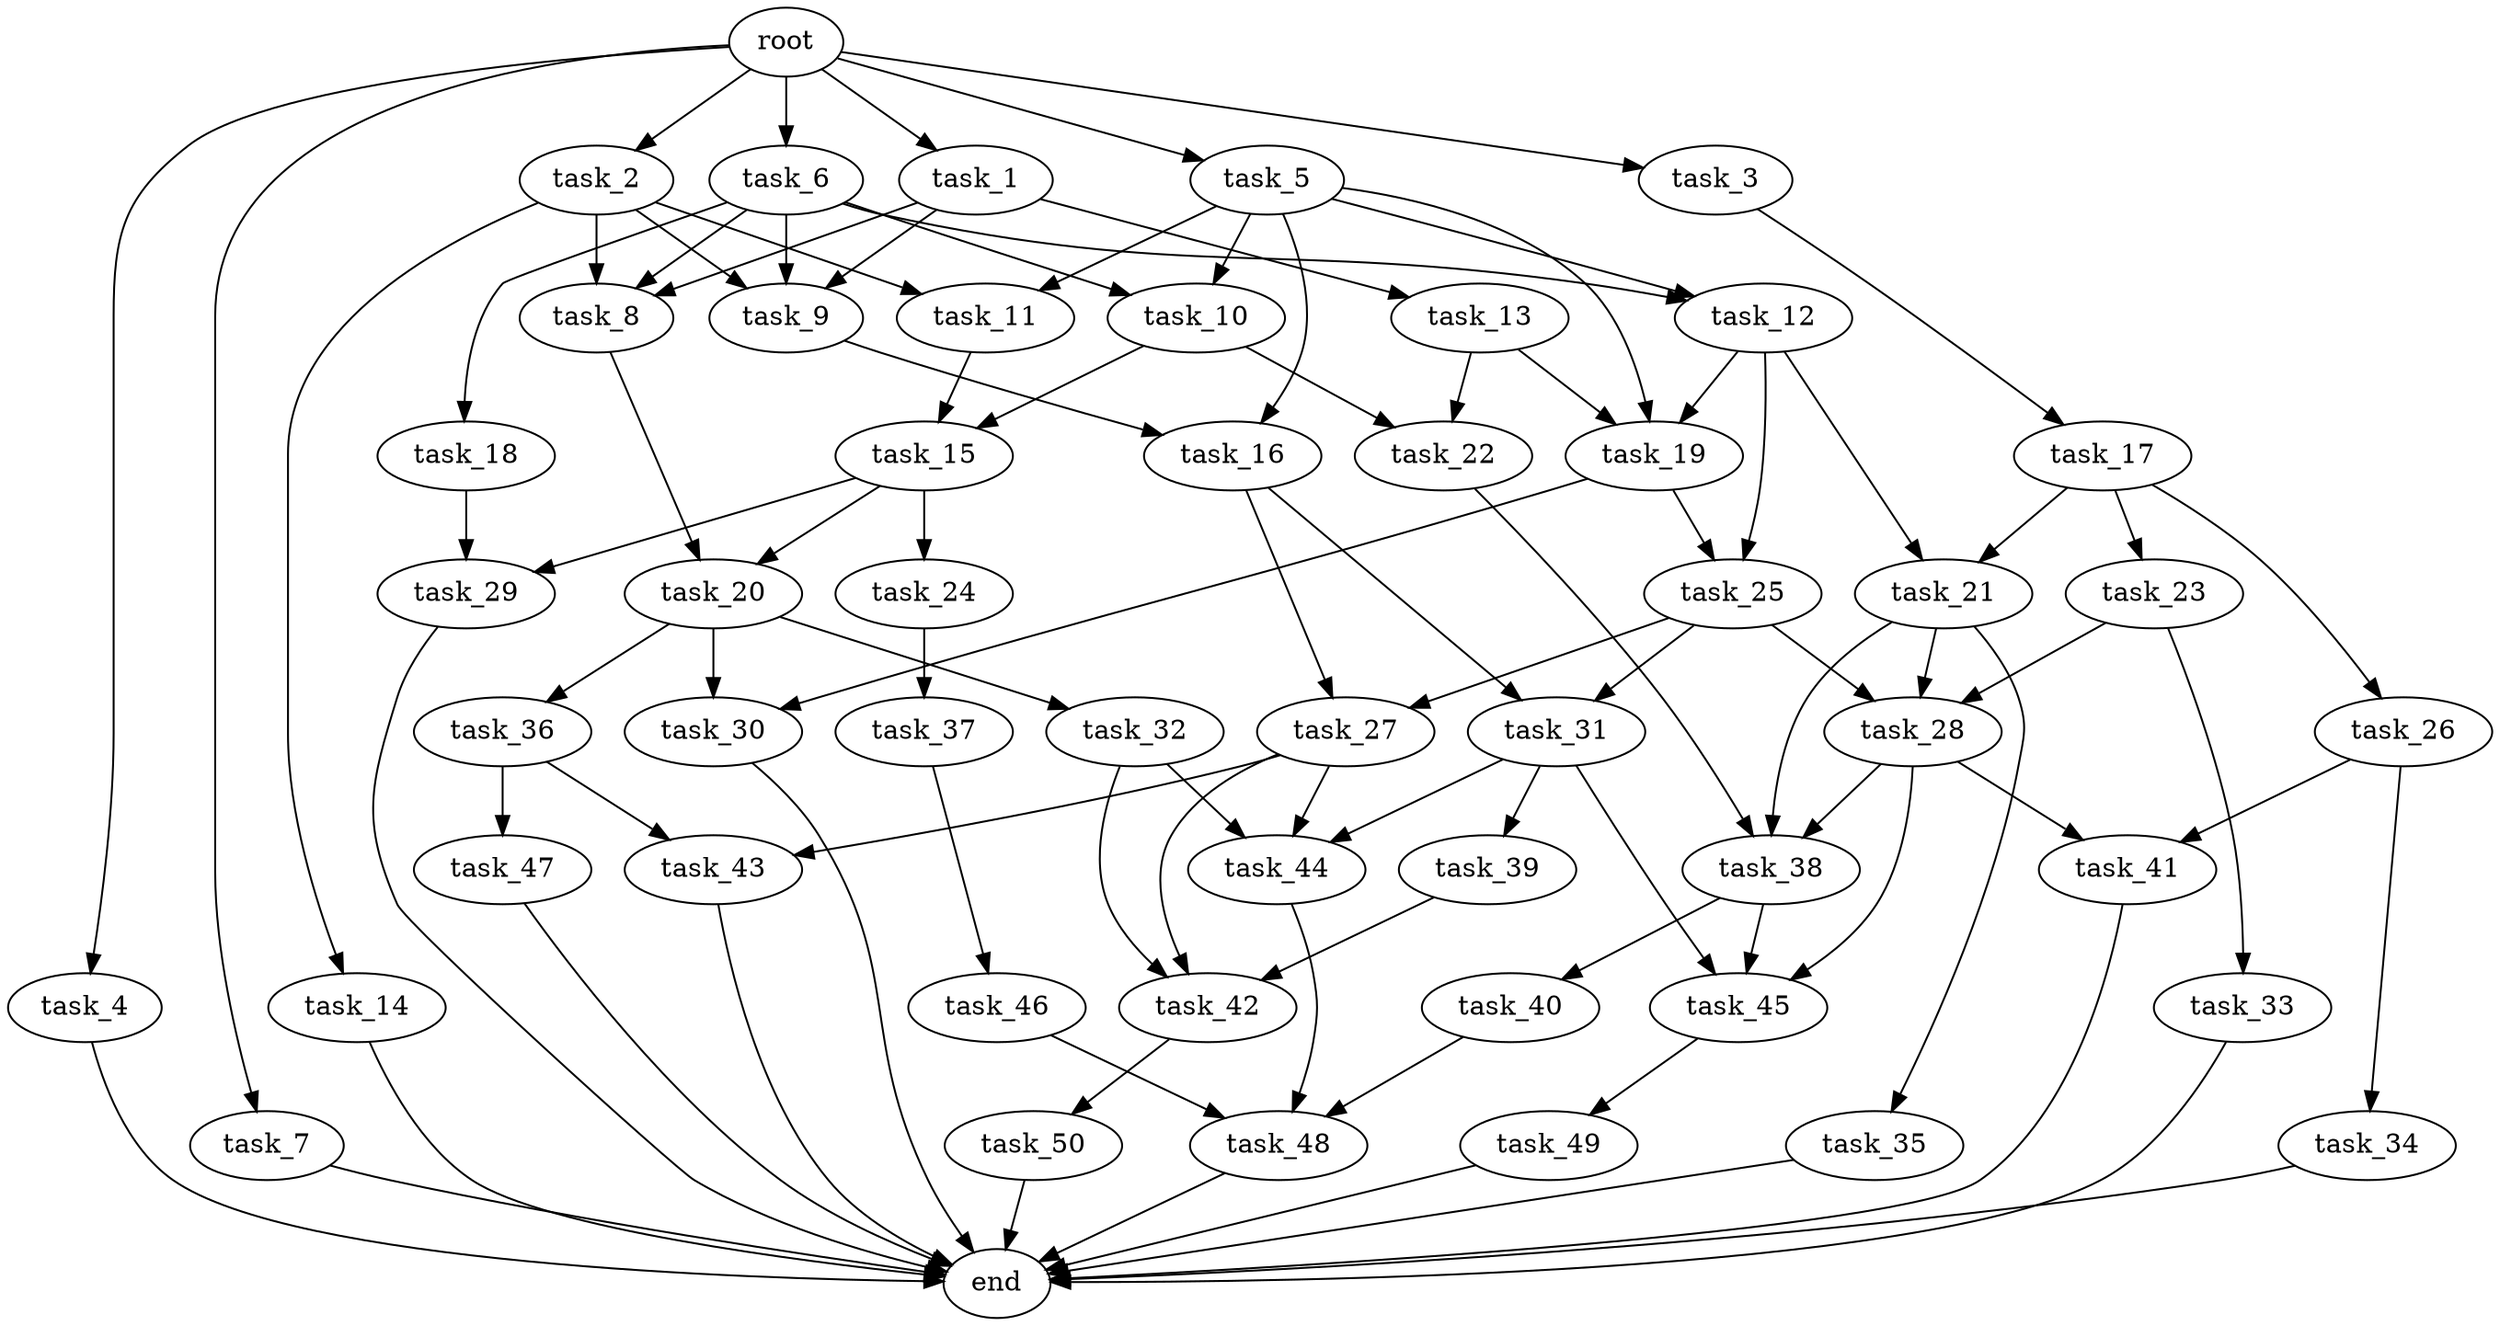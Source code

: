 digraph G {
  root [size="0.000000e+00"];
  task_1 [size="9.130802e+10"];
  task_2 [size="2.744208e+10"];
  task_3 [size="4.865131e+09"];
  task_4 [size="4.209141e+10"];
  task_5 [size="2.497222e+10"];
  task_6 [size="2.162810e+10"];
  task_7 [size="2.155710e+10"];
  task_8 [size="3.071774e+09"];
  task_9 [size="7.526609e+10"];
  task_10 [size="3.377115e+10"];
  task_11 [size="5.345633e+10"];
  task_12 [size="4.909710e+10"];
  task_13 [size="2.853856e+10"];
  task_14 [size="6.958751e+10"];
  task_15 [size="6.935202e+10"];
  task_16 [size="5.521042e+10"];
  task_17 [size="6.230889e+10"];
  task_18 [size="6.511255e+10"];
  task_19 [size="2.434815e+10"];
  task_20 [size="3.351203e+10"];
  task_21 [size="7.322352e+10"];
  task_22 [size="8.407455e+10"];
  task_23 [size="4.929382e+10"];
  task_24 [size="1.422264e+10"];
  task_25 [size="8.509329e+10"];
  task_26 [size="3.250900e+10"];
  task_27 [size="5.417851e+10"];
  task_28 [size="6.924831e+10"];
  task_29 [size="6.859282e+10"];
  task_30 [size="5.504546e+10"];
  task_31 [size="3.377312e+10"];
  task_32 [size="2.744202e+10"];
  task_33 [size="3.164333e+10"];
  task_34 [size="8.702797e+10"];
  task_35 [size="2.116518e+10"];
  task_36 [size="7.693190e+10"];
  task_37 [size="8.941760e+10"];
  task_38 [size="9.548199e+10"];
  task_39 [size="7.817448e+10"];
  task_40 [size="9.638589e+10"];
  task_41 [size="9.193460e+10"];
  task_42 [size="5.194283e+10"];
  task_43 [size="1.651767e+10"];
  task_44 [size="7.510159e+10"];
  task_45 [size="4.284227e+10"];
  task_46 [size="5.427067e+10"];
  task_47 [size="9.088848e+10"];
  task_48 [size="5.478493e+10"];
  task_49 [size="4.890902e+10"];
  task_50 [size="3.964396e+10"];
  end [size="0.000000e+00"];

  root -> task_1 [size="1.000000e-12"];
  root -> task_2 [size="1.000000e-12"];
  root -> task_3 [size="1.000000e-12"];
  root -> task_4 [size="1.000000e-12"];
  root -> task_5 [size="1.000000e-12"];
  root -> task_6 [size="1.000000e-12"];
  root -> task_7 [size="1.000000e-12"];
  task_1 -> task_8 [size="1.023925e+07"];
  task_1 -> task_9 [size="2.508870e+08"];
  task_1 -> task_13 [size="2.853856e+08"];
  task_2 -> task_8 [size="1.023925e+07"];
  task_2 -> task_9 [size="2.508870e+08"];
  task_2 -> task_11 [size="2.672816e+08"];
  task_2 -> task_14 [size="6.958751e+08"];
  task_3 -> task_17 [size="6.230889e+08"];
  task_4 -> end [size="1.000000e-12"];
  task_5 -> task_10 [size="1.688557e+08"];
  task_5 -> task_11 [size="2.672816e+08"];
  task_5 -> task_12 [size="2.454855e+08"];
  task_5 -> task_16 [size="2.760521e+08"];
  task_5 -> task_19 [size="8.116050e+07"];
  task_6 -> task_8 [size="1.023925e+07"];
  task_6 -> task_9 [size="2.508870e+08"];
  task_6 -> task_10 [size="1.688557e+08"];
  task_6 -> task_12 [size="2.454855e+08"];
  task_6 -> task_18 [size="6.511255e+08"];
  task_7 -> end [size="1.000000e-12"];
  task_8 -> task_20 [size="1.675601e+08"];
  task_9 -> task_16 [size="2.760521e+08"];
  task_10 -> task_15 [size="3.467601e+08"];
  task_10 -> task_22 [size="4.203728e+08"];
  task_11 -> task_15 [size="3.467601e+08"];
  task_12 -> task_19 [size="8.116050e+07"];
  task_12 -> task_21 [size="3.661176e+08"];
  task_12 -> task_25 [size="4.254665e+08"];
  task_13 -> task_19 [size="8.116050e+07"];
  task_13 -> task_22 [size="4.203728e+08"];
  task_14 -> end [size="1.000000e-12"];
  task_15 -> task_20 [size="1.675601e+08"];
  task_15 -> task_24 [size="1.422264e+08"];
  task_15 -> task_29 [size="3.429641e+08"];
  task_16 -> task_27 [size="2.708926e+08"];
  task_16 -> task_31 [size="1.688656e+08"];
  task_17 -> task_21 [size="3.661176e+08"];
  task_17 -> task_23 [size="4.929382e+08"];
  task_17 -> task_26 [size="3.250900e+08"];
  task_18 -> task_29 [size="3.429641e+08"];
  task_19 -> task_25 [size="4.254665e+08"];
  task_19 -> task_30 [size="2.752273e+08"];
  task_20 -> task_30 [size="2.752273e+08"];
  task_20 -> task_32 [size="2.744202e+08"];
  task_20 -> task_36 [size="7.693190e+08"];
  task_21 -> task_28 [size="2.308277e+08"];
  task_21 -> task_35 [size="2.116518e+08"];
  task_21 -> task_38 [size="3.182733e+08"];
  task_22 -> task_38 [size="3.182733e+08"];
  task_23 -> task_28 [size="2.308277e+08"];
  task_23 -> task_33 [size="3.164333e+08"];
  task_24 -> task_37 [size="8.941760e+08"];
  task_25 -> task_27 [size="2.708926e+08"];
  task_25 -> task_28 [size="2.308277e+08"];
  task_25 -> task_31 [size="1.688656e+08"];
  task_26 -> task_34 [size="8.702797e+08"];
  task_26 -> task_41 [size="4.596730e+08"];
  task_27 -> task_42 [size="1.731428e+08"];
  task_27 -> task_43 [size="8.258833e+07"];
  task_27 -> task_44 [size="2.503386e+08"];
  task_28 -> task_38 [size="3.182733e+08"];
  task_28 -> task_41 [size="4.596730e+08"];
  task_28 -> task_45 [size="1.428076e+08"];
  task_29 -> end [size="1.000000e-12"];
  task_30 -> end [size="1.000000e-12"];
  task_31 -> task_39 [size="7.817448e+08"];
  task_31 -> task_44 [size="2.503386e+08"];
  task_31 -> task_45 [size="1.428076e+08"];
  task_32 -> task_42 [size="1.731428e+08"];
  task_32 -> task_44 [size="2.503386e+08"];
  task_33 -> end [size="1.000000e-12"];
  task_34 -> end [size="1.000000e-12"];
  task_35 -> end [size="1.000000e-12"];
  task_36 -> task_43 [size="8.258833e+07"];
  task_36 -> task_47 [size="9.088848e+08"];
  task_37 -> task_46 [size="5.427067e+08"];
  task_38 -> task_40 [size="9.638589e+08"];
  task_38 -> task_45 [size="1.428076e+08"];
  task_39 -> task_42 [size="1.731428e+08"];
  task_40 -> task_48 [size="1.826164e+08"];
  task_41 -> end [size="1.000000e-12"];
  task_42 -> task_50 [size="3.964396e+08"];
  task_43 -> end [size="1.000000e-12"];
  task_44 -> task_48 [size="1.826164e+08"];
  task_45 -> task_49 [size="4.890902e+08"];
  task_46 -> task_48 [size="1.826164e+08"];
  task_47 -> end [size="1.000000e-12"];
  task_48 -> end [size="1.000000e-12"];
  task_49 -> end [size="1.000000e-12"];
  task_50 -> end [size="1.000000e-12"];
}
